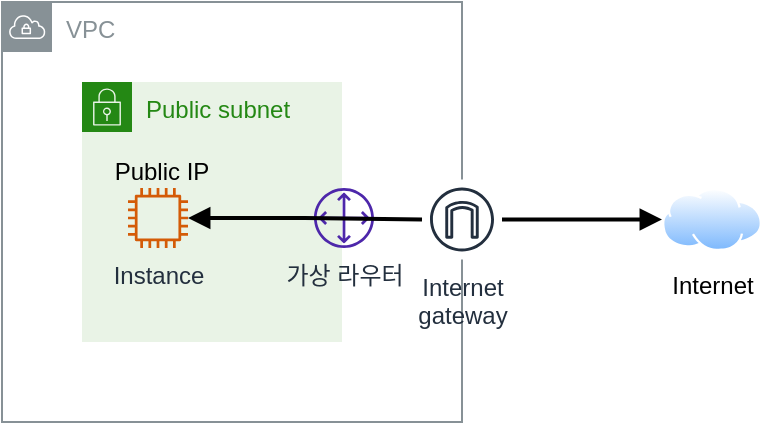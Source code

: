<mxfile version="20.3.0" type="device"><diagram id="PelDYG02R4xH1_hug-uI" name="페이지-1"><mxGraphModel dx="1106" dy="892" grid="1" gridSize="10" guides="1" tooltips="1" connect="1" arrows="1" fold="1" page="1" pageScale="1" pageWidth="827" pageHeight="1169" math="0" shadow="0"><root><mxCell id="0"/><mxCell id="1" parent="0"/><mxCell id="EqKXP-0IHv7SM84uaT_R-1" value="VPC" style="sketch=0;outlineConnect=0;gradientColor=none;html=1;whiteSpace=wrap;fontSize=12;fontStyle=0;shape=mxgraph.aws4.group;grIcon=mxgraph.aws4.group_vpc;strokeColor=#879196;fillColor=none;verticalAlign=top;align=left;spacingLeft=30;fontColor=#879196;dashed=0;" vertex="1" parent="1"><mxGeometry x="110" y="210" width="230" height="210" as="geometry"/></mxCell><mxCell id="EqKXP-0IHv7SM84uaT_R-8" value="Public subnet" style="points=[[0,0],[0.25,0],[0.5,0],[0.75,0],[1,0],[1,0.25],[1,0.5],[1,0.75],[1,1],[0.75,1],[0.5,1],[0.25,1],[0,1],[0,0.75],[0,0.5],[0,0.25]];outlineConnect=0;gradientColor=none;html=1;whiteSpace=wrap;fontSize=12;fontStyle=0;container=1;pointerEvents=0;collapsible=0;recursiveResize=0;shape=mxgraph.aws4.group;grIcon=mxgraph.aws4.group_security_group;grStroke=0;strokeColor=#248814;fillColor=#E9F3E6;verticalAlign=top;align=left;spacingLeft=30;fontColor=#248814;dashed=0;" vertex="1" parent="1"><mxGeometry x="150" y="250" width="130" height="130" as="geometry"/></mxCell><mxCell id="EqKXP-0IHv7SM84uaT_R-13" value="가상 라우터" style="sketch=0;outlineConnect=0;fontColor=#232F3E;gradientColor=none;fillColor=#4D27AA;strokeColor=none;dashed=0;verticalLabelPosition=bottom;verticalAlign=top;align=center;html=1;fontSize=12;fontStyle=0;aspect=fixed;pointerEvents=1;shape=mxgraph.aws4.customer_gateway;" vertex="1" parent="EqKXP-0IHv7SM84uaT_R-8"><mxGeometry x="116" y="53" width="30" height="30" as="geometry"/></mxCell><mxCell id="EqKXP-0IHv7SM84uaT_R-11" value="Instance" style="sketch=0;outlineConnect=0;fontColor=#232F3E;gradientColor=none;fillColor=#D45B07;strokeColor=none;dashed=0;verticalLabelPosition=bottom;verticalAlign=top;align=center;html=1;fontSize=12;fontStyle=0;aspect=fixed;pointerEvents=1;shape=mxgraph.aws4.instance2;" vertex="1" parent="1"><mxGeometry x="173" y="303" width="30" height="30" as="geometry"/></mxCell><mxCell id="EqKXP-0IHv7SM84uaT_R-12" value="Public IP" style="text;html=1;strokeColor=none;fillColor=none;align=center;verticalAlign=middle;whiteSpace=wrap;rounded=0;" vertex="1" parent="1"><mxGeometry x="160" y="280" width="60" height="30" as="geometry"/></mxCell><mxCell id="EqKXP-0IHv7SM84uaT_R-15" value="Internet&lt;br&gt;" style="aspect=fixed;perimeter=ellipsePerimeter;html=1;align=center;shadow=0;dashed=0;spacingTop=3;image;image=img/lib/active_directory/internet_cloud.svg;" vertex="1" parent="1"><mxGeometry x="440" y="303" width="50" height="31.5" as="geometry"/></mxCell><mxCell id="EqKXP-0IHv7SM84uaT_R-18" style="edgeStyle=orthogonalEdgeStyle;rounded=0;orthogonalLoop=1;jettySize=auto;html=1;strokeWidth=2;endArrow=block;endFill=1;startArrow=none;startFill=1;" edge="1" parent="1" source="EqKXP-0IHv7SM84uaT_R-14" target="EqKXP-0IHv7SM84uaT_R-15"><mxGeometry relative="1" as="geometry"/></mxCell><mxCell id="EqKXP-0IHv7SM84uaT_R-14" value="Internet&#10;gateway" style="sketch=0;outlineConnect=0;fontColor=#232F3E;gradientColor=none;strokeColor=#232F3E;fillColor=#ffffff;dashed=0;verticalLabelPosition=bottom;verticalAlign=top;align=center;html=1;fontSize=12;fontStyle=0;aspect=fixed;shape=mxgraph.aws4.resourceIcon;resIcon=mxgraph.aws4.internet_gateway;" vertex="1" parent="1"><mxGeometry x="320" y="298.75" width="40" height="40" as="geometry"/></mxCell><mxCell id="EqKXP-0IHv7SM84uaT_R-19" value="" style="edgeStyle=orthogonalEdgeStyle;rounded=0;orthogonalLoop=1;jettySize=auto;html=1;strokeWidth=2;endArrow=none;endFill=1;startArrow=block;startFill=1;" edge="1" parent="1" source="EqKXP-0IHv7SM84uaT_R-11" target="EqKXP-0IHv7SM84uaT_R-14"><mxGeometry relative="1" as="geometry"><mxPoint x="203" y="318" as="sourcePoint"/><mxPoint x="440.0" y="318.8" as="targetPoint"/></mxGeometry></mxCell></root></mxGraphModel></diagram></mxfile>